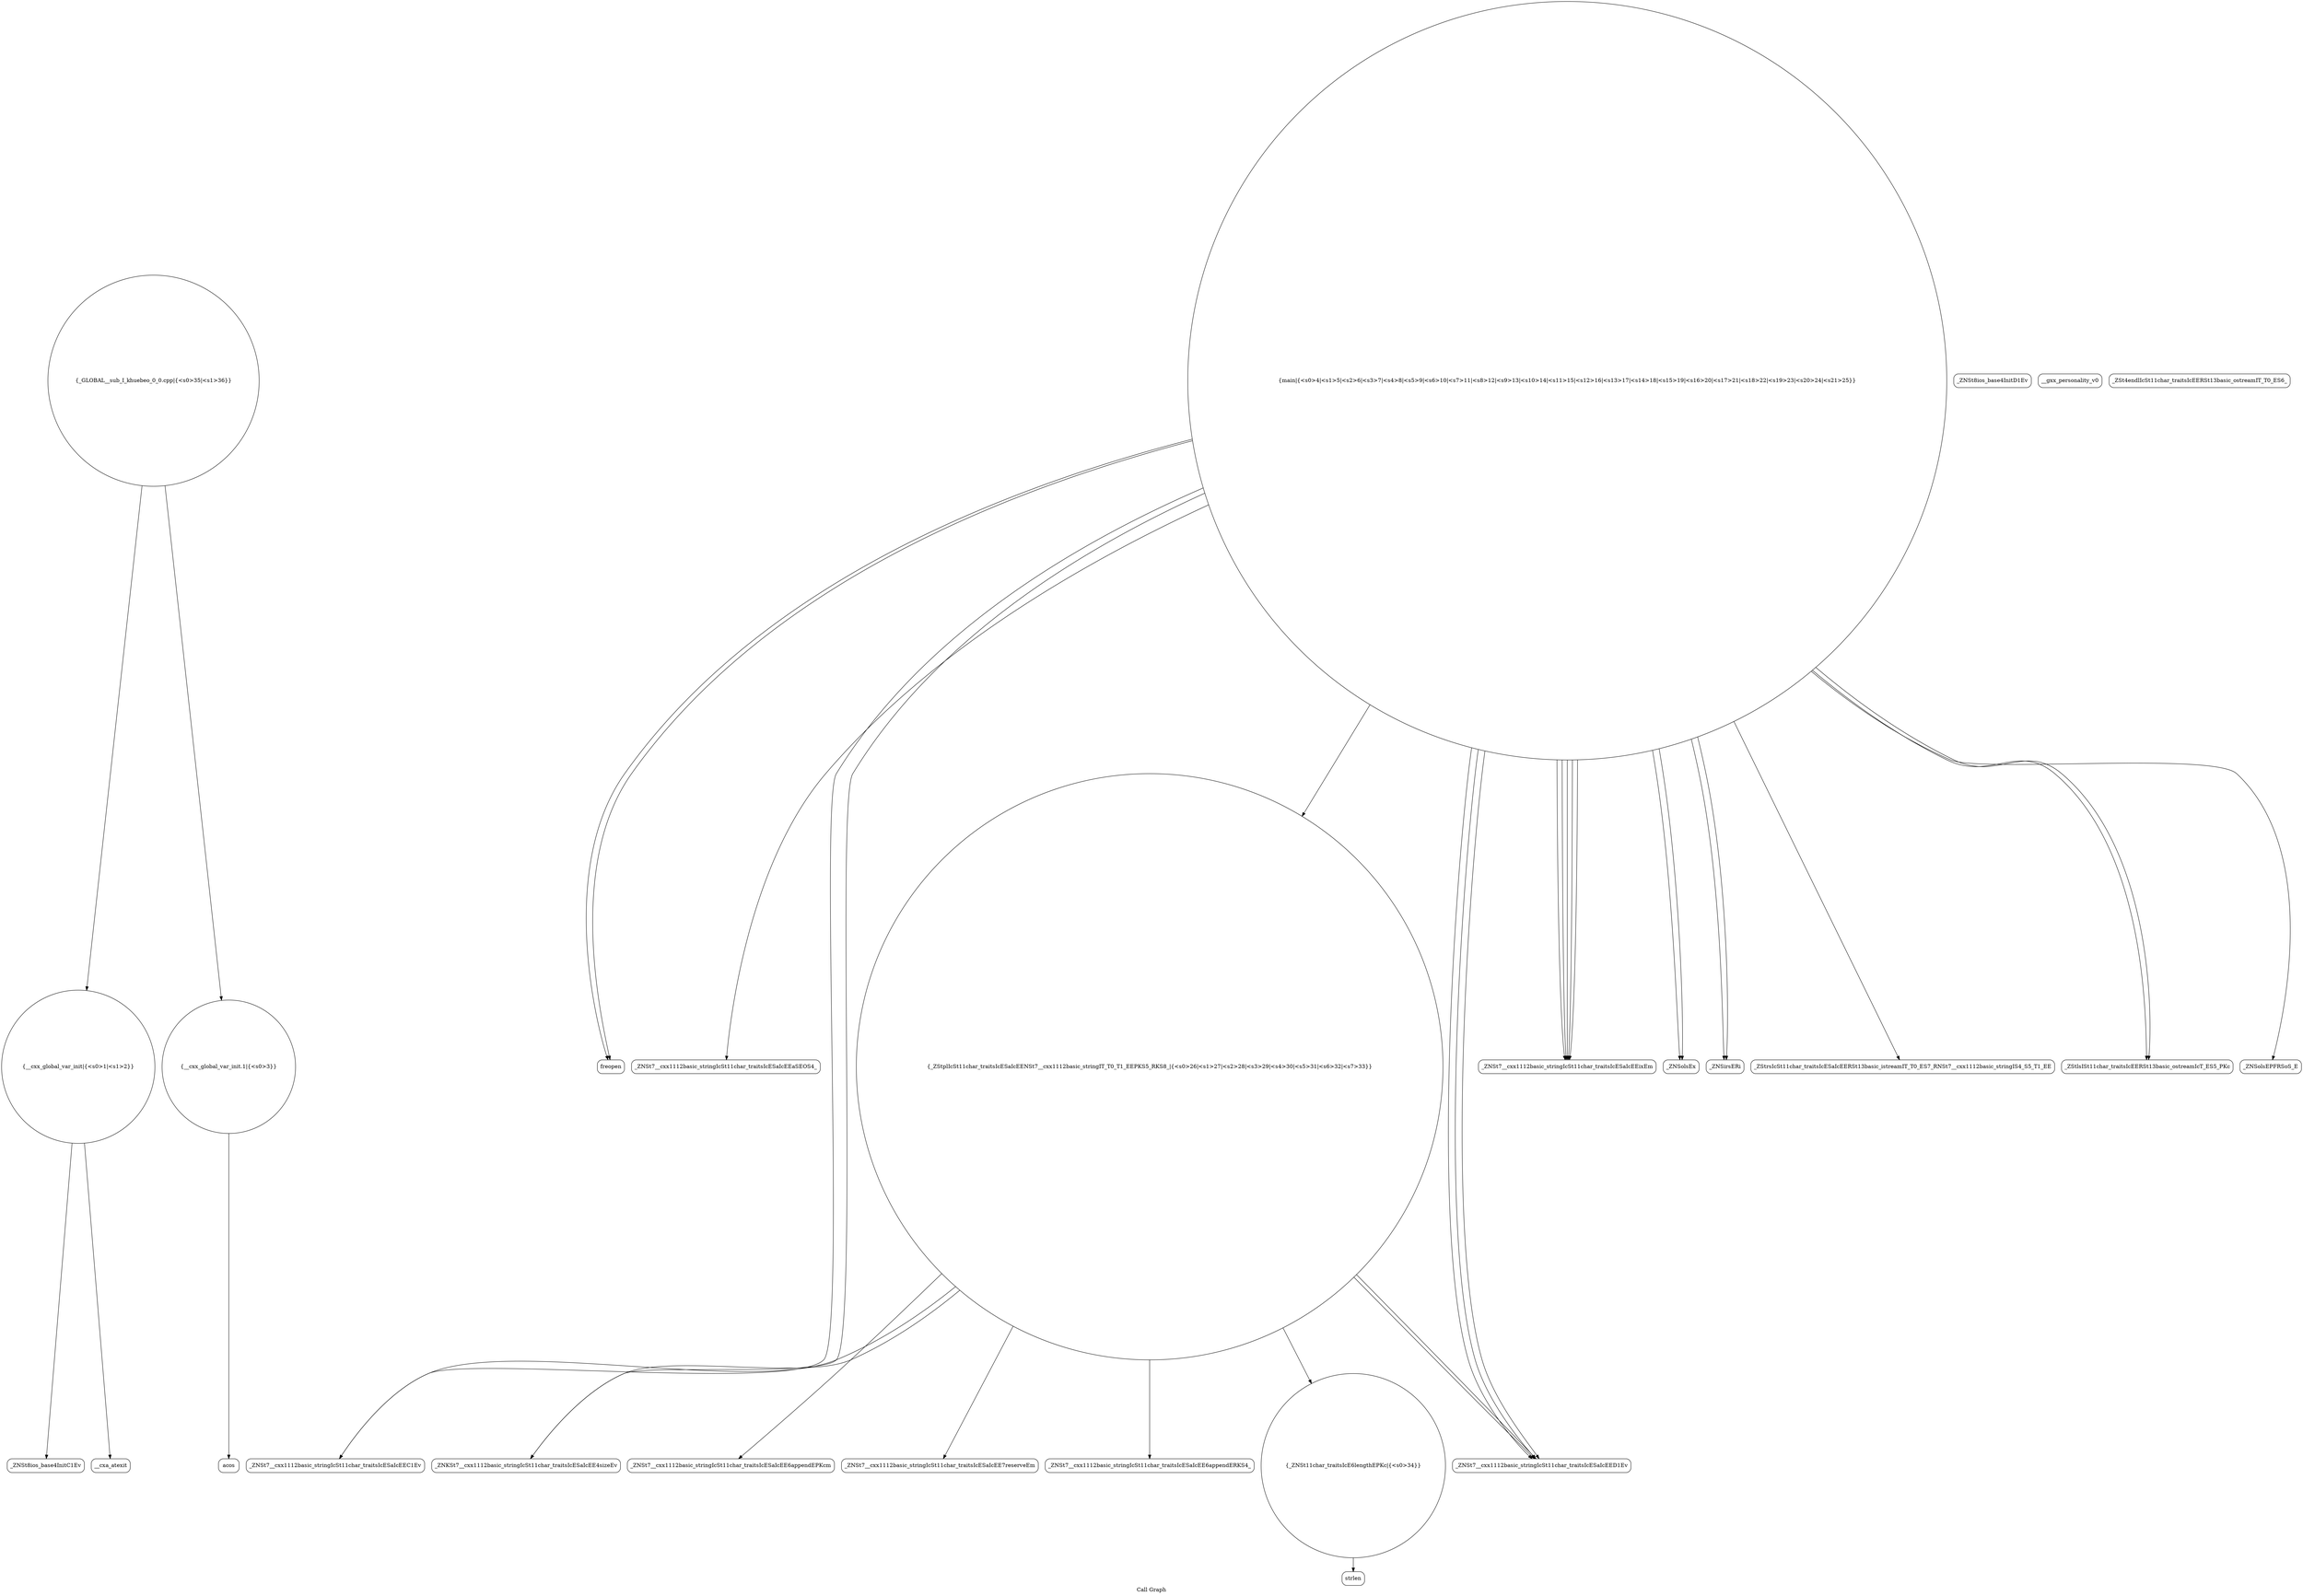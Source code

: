 digraph "Call Graph" {
	label="Call Graph";

	Node0x557bf9384610 [shape=record,shape=circle,label="{__cxx_global_var_init|{<s0>1|<s1>2}}"];
	Node0x557bf9384610:s0 -> Node0x557bf9384aa0[color=black];
	Node0x557bf9384610:s1 -> Node0x557bf9384ba0[color=black];
	Node0x557bf9385720 [shape=record,shape=circle,label="{_GLOBAL__sub_I_khuebeo_0_0.cpp|{<s0>35|<s1>36}}"];
	Node0x557bf9385720:s0 -> Node0x557bf9384610[color=black];
	Node0x557bf9385720:s1 -> Node0x557bf9384c20[color=black];
	Node0x557bf9384da0 [shape=record,shape=Mrecord,label="{freopen}"];
	Node0x557bf9385120 [shape=record,shape=Mrecord,label="{_ZNSt7__cxx1112basic_stringIcSt11char_traitsIcESaIcEEaSEOS4_}"];
	Node0x557bf93854a0 [shape=record,shape=circle,label="{_ZNSt11char_traitsIcE6lengthEPKc|{<s0>34}}"];
	Node0x557bf93854a0:s0 -> Node0x557bf93856a0[color=black];
	Node0x557bf9384b20 [shape=record,shape=Mrecord,label="{_ZNSt8ios_base4InitD1Ev}"];
	Node0x557bf9384ea0 [shape=record,shape=Mrecord,label="{_ZNSt7__cxx1112basic_stringIcSt11char_traitsIcESaIcEEC1Ev}"];
	Node0x557bf9385220 [shape=record,shape=Mrecord,label="{_ZNSt7__cxx1112basic_stringIcSt11char_traitsIcESaIcEEixEm}"];
	Node0x557bf93855a0 [shape=record,shape=Mrecord,label="{_ZNSt7__cxx1112basic_stringIcSt11char_traitsIcESaIcEE6appendEPKcm}"];
	Node0x557bf9384c20 [shape=record,shape=circle,label="{__cxx_global_var_init.1|{<s0>3}}"];
	Node0x557bf9384c20:s0 -> Node0x557bf9384ca0[color=black];
	Node0x557bf9384fa0 [shape=record,shape=Mrecord,label="{__gxx_personality_v0}"];
	Node0x557bf9385320 [shape=record,shape=Mrecord,label="{_ZNSolsEx}"];
	Node0x557bf93856a0 [shape=record,shape=Mrecord,label="{strlen}"];
	Node0x557bf9384d20 [shape=record,shape=circle,label="{main|{<s0>4|<s1>5|<s2>6|<s3>7|<s4>8|<s5>9|<s6>10|<s7>11|<s8>12|<s9>13|<s10>14|<s11>15|<s12>16|<s13>17|<s14>18|<s15>19|<s16>20|<s17>21|<s18>22|<s19>23|<s20>24|<s21>25}}"];
	Node0x557bf9384d20:s0 -> Node0x557bf9384da0[color=black];
	Node0x557bf9384d20:s1 -> Node0x557bf9384da0[color=black];
	Node0x557bf9384d20:s2 -> Node0x557bf9384e20[color=black];
	Node0x557bf9384d20:s3 -> Node0x557bf9384ea0[color=black];
	Node0x557bf9384d20:s4 -> Node0x557bf9384f20[color=black];
	Node0x557bf9384d20:s5 -> Node0x557bf9384e20[color=black];
	Node0x557bf9384d20:s6 -> Node0x557bf9385020[color=black];
	Node0x557bf9384d20:s7 -> Node0x557bf93850a0[color=black];
	Node0x557bf9384d20:s8 -> Node0x557bf9385120[color=black];
	Node0x557bf9384d20:s9 -> Node0x557bf93851a0[color=black];
	Node0x557bf9384d20:s10 -> Node0x557bf9385220[color=black];
	Node0x557bf9384d20:s11 -> Node0x557bf9385220[color=black];
	Node0x557bf9384d20:s12 -> Node0x557bf9385220[color=black];
	Node0x557bf9384d20:s13 -> Node0x557bf9385220[color=black];
	Node0x557bf9384d20:s14 -> Node0x557bf9385220[color=black];
	Node0x557bf9384d20:s15 -> Node0x557bf93851a0[color=black];
	Node0x557bf9384d20:s16 -> Node0x557bf93852a0[color=black];
	Node0x557bf9384d20:s17 -> Node0x557bf9385320[color=black];
	Node0x557bf9384d20:s18 -> Node0x557bf93852a0[color=black];
	Node0x557bf9384d20:s19 -> Node0x557bf9385320[color=black];
	Node0x557bf9384d20:s20 -> Node0x557bf93853a0[color=black];
	Node0x557bf9384d20:s21 -> Node0x557bf93851a0[color=black];
	Node0x557bf93850a0 [shape=record,shape=circle,label="{_ZStplIcSt11char_traitsIcESaIcEENSt7__cxx1112basic_stringIT_T0_T1_EEPKS5_RKS8_|{<s0>26|<s1>27|<s2>28|<s3>29|<s4>30|<s5>31|<s6>32|<s7>33}}"];
	Node0x557bf93850a0:s0 -> Node0x557bf93854a0[color=black];
	Node0x557bf93850a0:s1 -> Node0x557bf9384ea0[color=black];
	Node0x557bf93850a0:s2 -> Node0x557bf9385020[color=black];
	Node0x557bf93850a0:s3 -> Node0x557bf9385520[color=black];
	Node0x557bf93850a0:s4 -> Node0x557bf93855a0[color=black];
	Node0x557bf93850a0:s5 -> Node0x557bf9385620[color=black];
	Node0x557bf93850a0:s6 -> Node0x557bf93851a0[color=black];
	Node0x557bf93850a0:s7 -> Node0x557bf93851a0[color=black];
	Node0x557bf9385420 [shape=record,shape=Mrecord,label="{_ZSt4endlIcSt11char_traitsIcEERSt13basic_ostreamIT_T0_ES6_}"];
	Node0x557bf9384aa0 [shape=record,shape=Mrecord,label="{_ZNSt8ios_base4InitC1Ev}"];
	Node0x557bf9384e20 [shape=record,shape=Mrecord,label="{_ZNSirsERi}"];
	Node0x557bf93851a0 [shape=record,shape=Mrecord,label="{_ZNSt7__cxx1112basic_stringIcSt11char_traitsIcESaIcEED1Ev}"];
	Node0x557bf9385520 [shape=record,shape=Mrecord,label="{_ZNSt7__cxx1112basic_stringIcSt11char_traitsIcESaIcEE7reserveEm}"];
	Node0x557bf9384ba0 [shape=record,shape=Mrecord,label="{__cxa_atexit}"];
	Node0x557bf9384f20 [shape=record,shape=Mrecord,label="{_ZStrsIcSt11char_traitsIcESaIcEERSt13basic_istreamIT_T0_ES7_RNSt7__cxx1112basic_stringIS4_S5_T1_EE}"];
	Node0x557bf93852a0 [shape=record,shape=Mrecord,label="{_ZStlsISt11char_traitsIcEERSt13basic_ostreamIcT_ES5_PKc}"];
	Node0x557bf9385620 [shape=record,shape=Mrecord,label="{_ZNSt7__cxx1112basic_stringIcSt11char_traitsIcESaIcEE6appendERKS4_}"];
	Node0x557bf9384ca0 [shape=record,shape=Mrecord,label="{acos}"];
	Node0x557bf9385020 [shape=record,shape=Mrecord,label="{_ZNKSt7__cxx1112basic_stringIcSt11char_traitsIcESaIcEE4sizeEv}"];
	Node0x557bf93853a0 [shape=record,shape=Mrecord,label="{_ZNSolsEPFRSoS_E}"];
}
